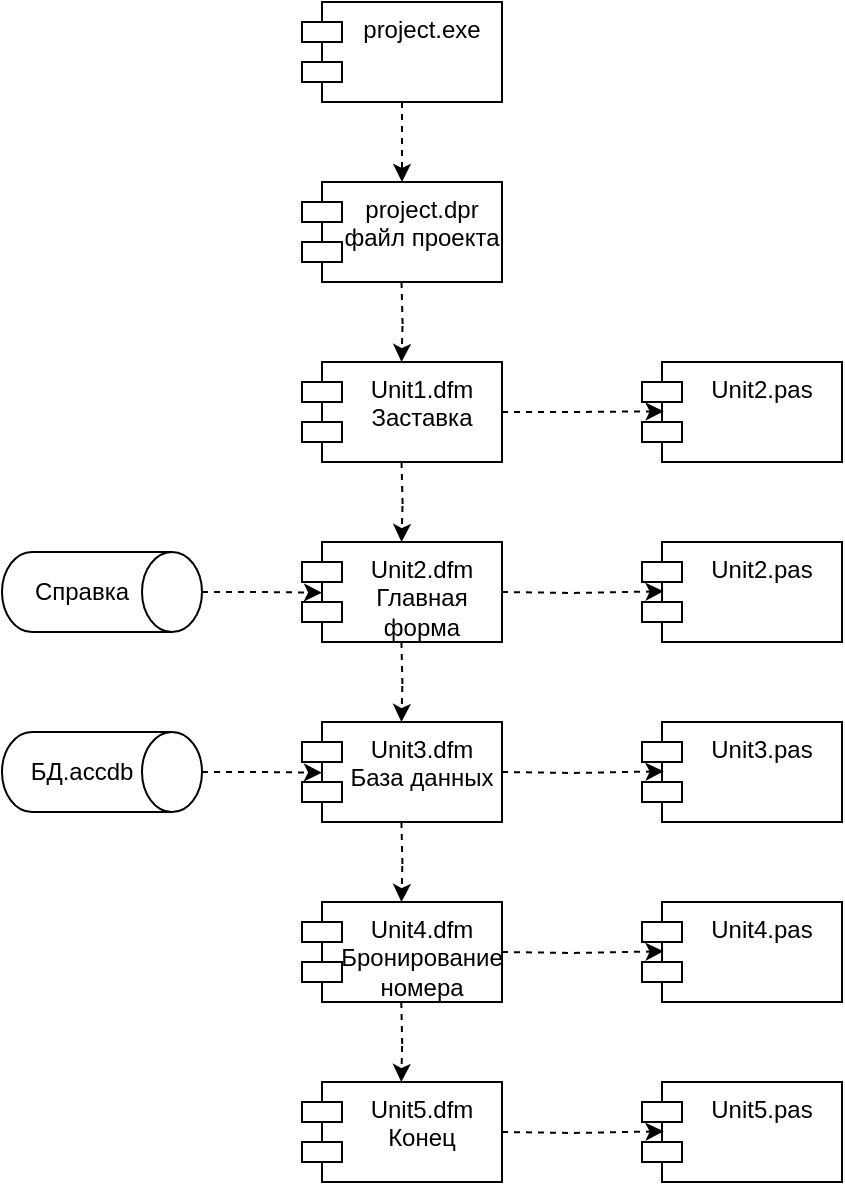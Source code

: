 <mxfile version="22.1.16" type="device">
  <diagram name="Страница — 1" id="MYUk5d9XRaNZaV6O46Pn">
    <mxGraphModel dx="1247" dy="740" grid="1" gridSize="10" guides="1" tooltips="1" connect="1" arrows="1" fold="1" page="1" pageScale="1" pageWidth="1169" pageHeight="827" math="0" shadow="0">
      <root>
        <mxCell id="0" />
        <mxCell id="1" parent="0" />
        <mxCell id="RNdleMc3PWzquArP5q6n-3" style="edgeStyle=orthogonalEdgeStyle;rounded=0;orthogonalLoop=1;jettySize=auto;html=1;exitX=0.5;exitY=1;exitDx=0;exitDy=0;dashed=1;" edge="1" parent="1" source="RNdleMc3PWzquArP5q6n-2">
          <mxGeometry relative="1" as="geometry">
            <mxPoint x="400" y="160" as="targetPoint" />
          </mxGeometry>
        </mxCell>
        <mxCell id="RNdleMc3PWzquArP5q6n-2" value="project.exe" style="shape=module;align=left;spacingLeft=20;align=center;verticalAlign=top;whiteSpace=wrap;html=1;" vertex="1" parent="1">
          <mxGeometry x="350" y="70" width="100" height="50" as="geometry" />
        </mxCell>
        <mxCell id="RNdleMc3PWzquArP5q6n-4" value="project.dpr&lt;br&gt;файл проекта" style="shape=module;align=left;spacingLeft=20;align=center;verticalAlign=top;whiteSpace=wrap;html=1;" vertex="1" parent="1">
          <mxGeometry x="350" y="160" width="100" height="50" as="geometry" />
        </mxCell>
        <mxCell id="RNdleMc3PWzquArP5q6n-5" value="Unit1.dfm&lt;br&gt;Заставка" style="shape=module;align=left;spacingLeft=20;align=center;verticalAlign=top;whiteSpace=wrap;html=1;" vertex="1" parent="1">
          <mxGeometry x="350" y="250" width="100" height="50" as="geometry" />
        </mxCell>
        <mxCell id="RNdleMc3PWzquArP5q6n-6" value="Unit2.dfm&lt;br style=&quot;border-color: var(--border-color);&quot;&gt;Главная форма" style="shape=module;align=left;spacingLeft=20;align=center;verticalAlign=top;whiteSpace=wrap;html=1;" vertex="1" parent="1">
          <mxGeometry x="350" y="340" width="100" height="50" as="geometry" />
        </mxCell>
        <mxCell id="RNdleMc3PWzquArP5q6n-7" value="Unit3.dfm&lt;br style=&quot;border-color: var(--border-color);&quot;&gt;База данных" style="shape=module;align=left;spacingLeft=20;align=center;verticalAlign=top;whiteSpace=wrap;html=1;" vertex="1" parent="1">
          <mxGeometry x="350" y="430" width="100" height="50" as="geometry" />
        </mxCell>
        <mxCell id="RNdleMc3PWzquArP5q6n-8" value="Unit4.dfm&lt;br style=&quot;border-color: var(--border-color);&quot;&gt;Бронирование номера" style="shape=module;align=left;spacingLeft=20;align=center;verticalAlign=top;whiteSpace=wrap;html=1;" vertex="1" parent="1">
          <mxGeometry x="350" y="520" width="100" height="50" as="geometry" />
        </mxCell>
        <mxCell id="RNdleMc3PWzquArP5q6n-10" style="edgeStyle=orthogonalEdgeStyle;rounded=0;orthogonalLoop=1;jettySize=auto;html=1;exitX=0.5;exitY=1;exitDx=0;exitDy=0;dashed=1;" edge="1" parent="1">
          <mxGeometry relative="1" as="geometry">
            <mxPoint x="399.76" y="250" as="targetPoint" />
            <mxPoint x="399.76" y="210" as="sourcePoint" />
          </mxGeometry>
        </mxCell>
        <mxCell id="RNdleMc3PWzquArP5q6n-11" style="edgeStyle=orthogonalEdgeStyle;rounded=0;orthogonalLoop=1;jettySize=auto;html=1;exitX=0.5;exitY=1;exitDx=0;exitDy=0;dashed=1;" edge="1" parent="1">
          <mxGeometry relative="1" as="geometry">
            <mxPoint x="399.76" y="340" as="targetPoint" />
            <mxPoint x="399.76" y="300" as="sourcePoint" />
          </mxGeometry>
        </mxCell>
        <mxCell id="RNdleMc3PWzquArP5q6n-12" style="edgeStyle=orthogonalEdgeStyle;rounded=0;orthogonalLoop=1;jettySize=auto;html=1;exitX=0.5;exitY=1;exitDx=0;exitDy=0;dashed=1;" edge="1" parent="1">
          <mxGeometry relative="1" as="geometry">
            <mxPoint x="399.72" y="430" as="targetPoint" />
            <mxPoint x="399.72" y="390" as="sourcePoint" />
          </mxGeometry>
        </mxCell>
        <mxCell id="RNdleMc3PWzquArP5q6n-13" style="edgeStyle=orthogonalEdgeStyle;rounded=0;orthogonalLoop=1;jettySize=auto;html=1;exitX=0.5;exitY=1;exitDx=0;exitDy=0;dashed=1;" edge="1" parent="1">
          <mxGeometry relative="1" as="geometry">
            <mxPoint x="399.72" y="520" as="targetPoint" />
            <mxPoint x="399.72" y="480" as="sourcePoint" />
          </mxGeometry>
        </mxCell>
        <mxCell id="RNdleMc3PWzquArP5q6n-14" value="Unit5.dfm&lt;br style=&quot;border-color: var(--border-color);&quot;&gt;Конец" style="shape=module;align=left;spacingLeft=20;align=center;verticalAlign=top;whiteSpace=wrap;html=1;" vertex="1" parent="1">
          <mxGeometry x="350" y="610" width="100" height="50" as="geometry" />
        </mxCell>
        <mxCell id="RNdleMc3PWzquArP5q6n-15" style="edgeStyle=orthogonalEdgeStyle;rounded=0;orthogonalLoop=1;jettySize=auto;html=1;exitX=0.5;exitY=1;exitDx=0;exitDy=0;dashed=1;" edge="1" parent="1">
          <mxGeometry relative="1" as="geometry">
            <mxPoint x="399.64" y="610" as="targetPoint" />
            <mxPoint x="399.64" y="570" as="sourcePoint" />
          </mxGeometry>
        </mxCell>
        <mxCell id="RNdleMc3PWzquArP5q6n-16" value="Unit2.pas" style="shape=module;align=left;spacingLeft=20;align=center;verticalAlign=top;whiteSpace=wrap;html=1;" vertex="1" parent="1">
          <mxGeometry x="520" y="250" width="100" height="50" as="geometry" />
        </mxCell>
        <mxCell id="RNdleMc3PWzquArP5q6n-17" style="edgeStyle=orthogonalEdgeStyle;rounded=0;orthogonalLoop=1;jettySize=auto;html=1;exitX=1;exitY=0.5;exitDx=0;exitDy=0;entryX=0.108;entryY=0.493;entryDx=0;entryDy=0;entryPerimeter=0;dashed=1;" edge="1" parent="1" source="RNdleMc3PWzquArP5q6n-5" target="RNdleMc3PWzquArP5q6n-16">
          <mxGeometry relative="1" as="geometry" />
        </mxCell>
        <mxCell id="RNdleMc3PWzquArP5q6n-18" value="Unit2.pas" style="shape=module;align=left;spacingLeft=20;align=center;verticalAlign=top;whiteSpace=wrap;html=1;" vertex="1" parent="1">
          <mxGeometry x="520" y="340" width="100" height="50" as="geometry" />
        </mxCell>
        <mxCell id="RNdleMc3PWzquArP5q6n-19" style="edgeStyle=orthogonalEdgeStyle;rounded=0;orthogonalLoop=1;jettySize=auto;html=1;exitX=1;exitY=0.5;exitDx=0;exitDy=0;entryX=0.108;entryY=0.493;entryDx=0;entryDy=0;entryPerimeter=0;dashed=1;" edge="1" parent="1" target="RNdleMc3PWzquArP5q6n-18">
          <mxGeometry relative="1" as="geometry">
            <mxPoint x="450" y="365" as="sourcePoint" />
          </mxGeometry>
        </mxCell>
        <mxCell id="RNdleMc3PWzquArP5q6n-20" value="Unit3.pas" style="shape=module;align=left;spacingLeft=20;align=center;verticalAlign=top;whiteSpace=wrap;html=1;" vertex="1" parent="1">
          <mxGeometry x="520" y="430" width="100" height="50" as="geometry" />
        </mxCell>
        <mxCell id="RNdleMc3PWzquArP5q6n-21" style="edgeStyle=orthogonalEdgeStyle;rounded=0;orthogonalLoop=1;jettySize=auto;html=1;exitX=1;exitY=0.5;exitDx=0;exitDy=0;entryX=0.108;entryY=0.493;entryDx=0;entryDy=0;entryPerimeter=0;dashed=1;" edge="1" parent="1" target="RNdleMc3PWzquArP5q6n-20">
          <mxGeometry relative="1" as="geometry">
            <mxPoint x="450" y="455" as="sourcePoint" />
          </mxGeometry>
        </mxCell>
        <mxCell id="RNdleMc3PWzquArP5q6n-22" value="Unit4.pas" style="shape=module;align=left;spacingLeft=20;align=center;verticalAlign=top;whiteSpace=wrap;html=1;" vertex="1" parent="1">
          <mxGeometry x="520" y="520" width="100" height="50" as="geometry" />
        </mxCell>
        <mxCell id="RNdleMc3PWzquArP5q6n-23" style="edgeStyle=orthogonalEdgeStyle;rounded=0;orthogonalLoop=1;jettySize=auto;html=1;exitX=1;exitY=0.5;exitDx=0;exitDy=0;entryX=0.108;entryY=0.493;entryDx=0;entryDy=0;entryPerimeter=0;dashed=1;" edge="1" parent="1" target="RNdleMc3PWzquArP5q6n-22">
          <mxGeometry relative="1" as="geometry">
            <mxPoint x="450" y="545" as="sourcePoint" />
          </mxGeometry>
        </mxCell>
        <mxCell id="RNdleMc3PWzquArP5q6n-24" value="Unit5.pas" style="shape=module;align=left;spacingLeft=20;align=center;verticalAlign=top;whiteSpace=wrap;html=1;" vertex="1" parent="1">
          <mxGeometry x="520" y="610" width="100" height="50" as="geometry" />
        </mxCell>
        <mxCell id="RNdleMc3PWzquArP5q6n-25" style="edgeStyle=orthogonalEdgeStyle;rounded=0;orthogonalLoop=1;jettySize=auto;html=1;exitX=1;exitY=0.5;exitDx=0;exitDy=0;entryX=0.108;entryY=0.493;entryDx=0;entryDy=0;entryPerimeter=0;dashed=1;" edge="1" parent="1" target="RNdleMc3PWzquArP5q6n-24">
          <mxGeometry relative="1" as="geometry">
            <mxPoint x="450" y="635" as="sourcePoint" />
          </mxGeometry>
        </mxCell>
        <mxCell id="RNdleMc3PWzquArP5q6n-28" style="edgeStyle=orthogonalEdgeStyle;rounded=0;orthogonalLoop=1;jettySize=auto;html=1;exitX=0.5;exitY=0;exitDx=0;exitDy=0;exitPerimeter=0;dashed=1;" edge="1" parent="1" source="RNdleMc3PWzquArP5q6n-26">
          <mxGeometry relative="1" as="geometry">
            <mxPoint x="360" y="455.333" as="targetPoint" />
          </mxGeometry>
        </mxCell>
        <mxCell id="RNdleMc3PWzquArP5q6n-26" value="" style="shape=cylinder3;whiteSpace=wrap;html=1;boundedLbl=1;backgroundOutline=1;size=15;rotation=90;" vertex="1" parent="1">
          <mxGeometry x="230" y="405" width="40" height="100" as="geometry" />
        </mxCell>
        <mxCell id="RNdleMc3PWzquArP5q6n-27" value="БД.accdb" style="text;html=1;strokeColor=none;fillColor=none;align=center;verticalAlign=middle;whiteSpace=wrap;rounded=0;" vertex="1" parent="1">
          <mxGeometry x="210" y="440" width="60" height="30" as="geometry" />
        </mxCell>
        <mxCell id="RNdleMc3PWzquArP5q6n-31" style="edgeStyle=orthogonalEdgeStyle;rounded=0;orthogonalLoop=1;jettySize=auto;html=1;exitX=0.5;exitY=0;exitDx=0;exitDy=0;exitPerimeter=0;dashed=1;" edge="1" parent="1" source="RNdleMc3PWzquArP5q6n-32">
          <mxGeometry relative="1" as="geometry">
            <mxPoint x="360" y="365.333" as="targetPoint" />
          </mxGeometry>
        </mxCell>
        <mxCell id="RNdleMc3PWzquArP5q6n-32" value="" style="shape=cylinder3;whiteSpace=wrap;html=1;boundedLbl=1;backgroundOutline=1;size=15;rotation=90;" vertex="1" parent="1">
          <mxGeometry x="230" y="315" width="40" height="100" as="geometry" />
        </mxCell>
        <mxCell id="RNdleMc3PWzquArP5q6n-33" value="Справка" style="text;html=1;strokeColor=none;fillColor=none;align=center;verticalAlign=middle;whiteSpace=wrap;rounded=0;" vertex="1" parent="1">
          <mxGeometry x="210" y="350" width="60" height="30" as="geometry" />
        </mxCell>
      </root>
    </mxGraphModel>
  </diagram>
</mxfile>

